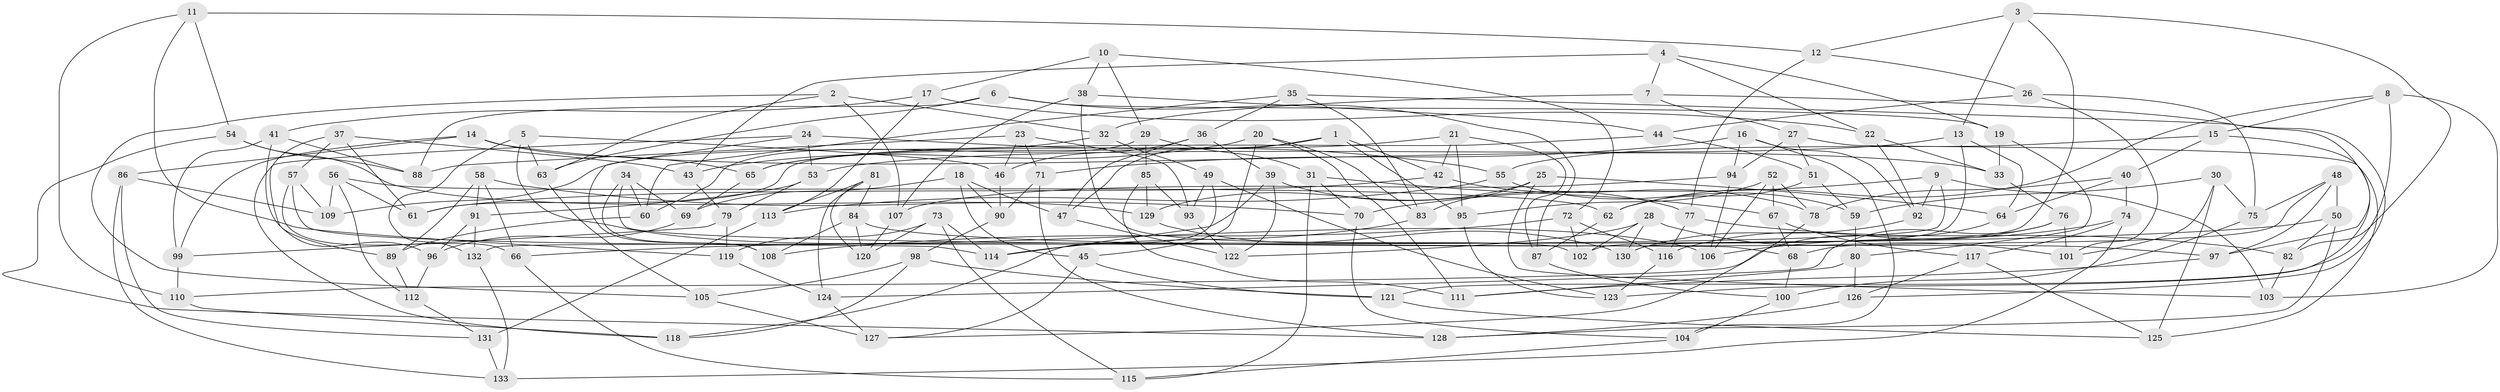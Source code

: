 // Generated by graph-tools (version 1.1) at 2025/16/03/09/25 04:16:28]
// undirected, 133 vertices, 266 edges
graph export_dot {
graph [start="1"]
  node [color=gray90,style=filled];
  1;
  2;
  3;
  4;
  5;
  6;
  7;
  8;
  9;
  10;
  11;
  12;
  13;
  14;
  15;
  16;
  17;
  18;
  19;
  20;
  21;
  22;
  23;
  24;
  25;
  26;
  27;
  28;
  29;
  30;
  31;
  32;
  33;
  34;
  35;
  36;
  37;
  38;
  39;
  40;
  41;
  42;
  43;
  44;
  45;
  46;
  47;
  48;
  49;
  50;
  51;
  52;
  53;
  54;
  55;
  56;
  57;
  58;
  59;
  60;
  61;
  62;
  63;
  64;
  65;
  66;
  67;
  68;
  69;
  70;
  71;
  72;
  73;
  74;
  75;
  76;
  77;
  78;
  79;
  80;
  81;
  82;
  83;
  84;
  85;
  86;
  87;
  88;
  89;
  90;
  91;
  92;
  93;
  94;
  95;
  96;
  97;
  98;
  99;
  100;
  101;
  102;
  103;
  104;
  105;
  106;
  107;
  108;
  109;
  110;
  111;
  112;
  113;
  114;
  115;
  116;
  117;
  118;
  119;
  120;
  121;
  122;
  123;
  124;
  125;
  126;
  127;
  128;
  129;
  130;
  131;
  132;
  133;
  1 -- 65;
  1 -- 42;
  1 -- 47;
  1 -- 95;
  2 -- 105;
  2 -- 63;
  2 -- 107;
  2 -- 32;
  3 -- 12;
  3 -- 130;
  3 -- 13;
  3 -- 82;
  4 -- 7;
  4 -- 43;
  4 -- 19;
  4 -- 22;
  5 -- 132;
  5 -- 106;
  5 -- 63;
  5 -- 46;
  6 -- 88;
  6 -- 19;
  6 -- 87;
  6 -- 63;
  7 -- 27;
  7 -- 32;
  7 -- 97;
  8 -- 103;
  8 -- 15;
  8 -- 62;
  8 -- 121;
  9 -- 103;
  9 -- 92;
  9 -- 70;
  9 -- 132;
  10 -- 29;
  10 -- 38;
  10 -- 17;
  10 -- 72;
  11 -- 119;
  11 -- 12;
  11 -- 54;
  11 -- 110;
  12 -- 26;
  12 -- 77;
  13 -- 102;
  13 -- 64;
  13 -- 53;
  14 -- 65;
  14 -- 86;
  14 -- 99;
  14 -- 33;
  15 -- 40;
  15 -- 55;
  15 -- 123;
  16 -- 104;
  16 -- 94;
  16 -- 92;
  16 -- 71;
  17 -- 113;
  17 -- 41;
  17 -- 22;
  18 -- 90;
  18 -- 45;
  18 -- 47;
  18 -- 69;
  19 -- 80;
  19 -- 33;
  20 -- 45;
  20 -- 111;
  20 -- 83;
  20 -- 43;
  21 -- 95;
  21 -- 65;
  21 -- 42;
  21 -- 87;
  22 -- 92;
  22 -- 33;
  23 -- 88;
  23 -- 46;
  23 -- 93;
  23 -- 71;
  24 -- 108;
  24 -- 55;
  24 -- 53;
  24 -- 118;
  25 -- 103;
  25 -- 129;
  25 -- 83;
  25 -- 64;
  26 -- 75;
  26 -- 101;
  26 -- 44;
  27 -- 94;
  27 -- 125;
  27 -- 51;
  28 -- 122;
  28 -- 102;
  28 -- 130;
  28 -- 101;
  29 -- 85;
  29 -- 60;
  29 -- 31;
  30 -- 75;
  30 -- 101;
  30 -- 125;
  30 -- 59;
  31 -- 70;
  31 -- 67;
  31 -- 115;
  32 -- 109;
  32 -- 49;
  33 -- 76;
  34 -- 60;
  34 -- 108;
  34 -- 68;
  34 -- 69;
  35 -- 60;
  35 -- 83;
  35 -- 126;
  35 -- 36;
  36 -- 39;
  36 -- 47;
  36 -- 46;
  37 -- 61;
  37 -- 43;
  37 -- 89;
  37 -- 57;
  38 -- 102;
  38 -- 44;
  38 -- 107;
  39 -- 122;
  39 -- 114;
  39 -- 77;
  40 -- 64;
  40 -- 74;
  40 -- 78;
  41 -- 88;
  41 -- 99;
  41 -- 96;
  42 -- 78;
  42 -- 61;
  43 -- 79;
  44 -- 51;
  44 -- 61;
  45 -- 127;
  45 -- 121;
  46 -- 90;
  47 -- 122;
  48 -- 97;
  48 -- 75;
  48 -- 68;
  48 -- 50;
  49 -- 118;
  49 -- 123;
  49 -- 93;
  50 -- 82;
  50 -- 128;
  50 -- 66;
  51 -- 62;
  51 -- 59;
  52 -- 78;
  52 -- 95;
  52 -- 67;
  52 -- 106;
  53 -- 91;
  53 -- 79;
  54 -- 88;
  54 -- 128;
  54 -- 129;
  55 -- 59;
  55 -- 113;
  56 -- 109;
  56 -- 112;
  56 -- 61;
  56 -- 62;
  57 -- 109;
  57 -- 66;
  57 -- 114;
  58 -- 89;
  58 -- 66;
  58 -- 70;
  58 -- 91;
  59 -- 80;
  60 -- 89;
  62 -- 87;
  63 -- 105;
  64 -- 110;
  65 -- 69;
  66 -- 115;
  67 -- 117;
  67 -- 68;
  68 -- 100;
  69 -- 96;
  70 -- 104;
  71 -- 128;
  71 -- 90;
  72 -- 102;
  72 -- 116;
  72 -- 108;
  73 -- 114;
  73 -- 119;
  73 -- 120;
  73 -- 115;
  74 -- 106;
  74 -- 117;
  74 -- 133;
  75 -- 100;
  76 -- 116;
  76 -- 124;
  76 -- 101;
  77 -- 116;
  77 -- 82;
  78 -- 127;
  79 -- 99;
  79 -- 119;
  80 -- 126;
  80 -- 111;
  81 -- 113;
  81 -- 120;
  81 -- 84;
  81 -- 124;
  82 -- 103;
  83 -- 114;
  84 -- 97;
  84 -- 120;
  84 -- 108;
  85 -- 111;
  85 -- 129;
  85 -- 93;
  86 -- 131;
  86 -- 109;
  86 -- 133;
  87 -- 100;
  89 -- 112;
  90 -- 98;
  91 -- 132;
  91 -- 96;
  92 -- 130;
  93 -- 122;
  94 -- 106;
  94 -- 107;
  95 -- 123;
  96 -- 112;
  97 -- 111;
  98 -- 118;
  98 -- 121;
  98 -- 105;
  99 -- 110;
  100 -- 104;
  104 -- 115;
  105 -- 127;
  107 -- 120;
  110 -- 118;
  112 -- 131;
  113 -- 131;
  116 -- 123;
  117 -- 126;
  117 -- 125;
  119 -- 124;
  121 -- 125;
  124 -- 127;
  126 -- 128;
  129 -- 130;
  131 -- 133;
  132 -- 133;
}
